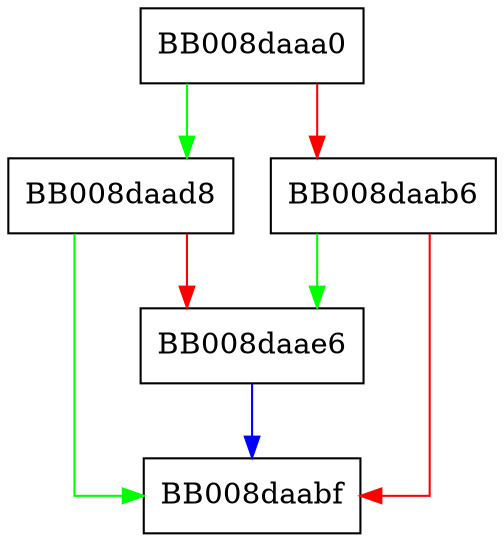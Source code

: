 digraph tdestroy_recurse {
  node [shape="box"];
  graph [splines=ortho];
  BB008daaa0 -> BB008daad8 [color="green"];
  BB008daaa0 -> BB008daab6 [color="red"];
  BB008daab6 -> BB008daae6 [color="green"];
  BB008daab6 -> BB008daabf [color="red"];
  BB008daad8 -> BB008daabf [color="green"];
  BB008daad8 -> BB008daae6 [color="red"];
  BB008daae6 -> BB008daabf [color="blue"];
}